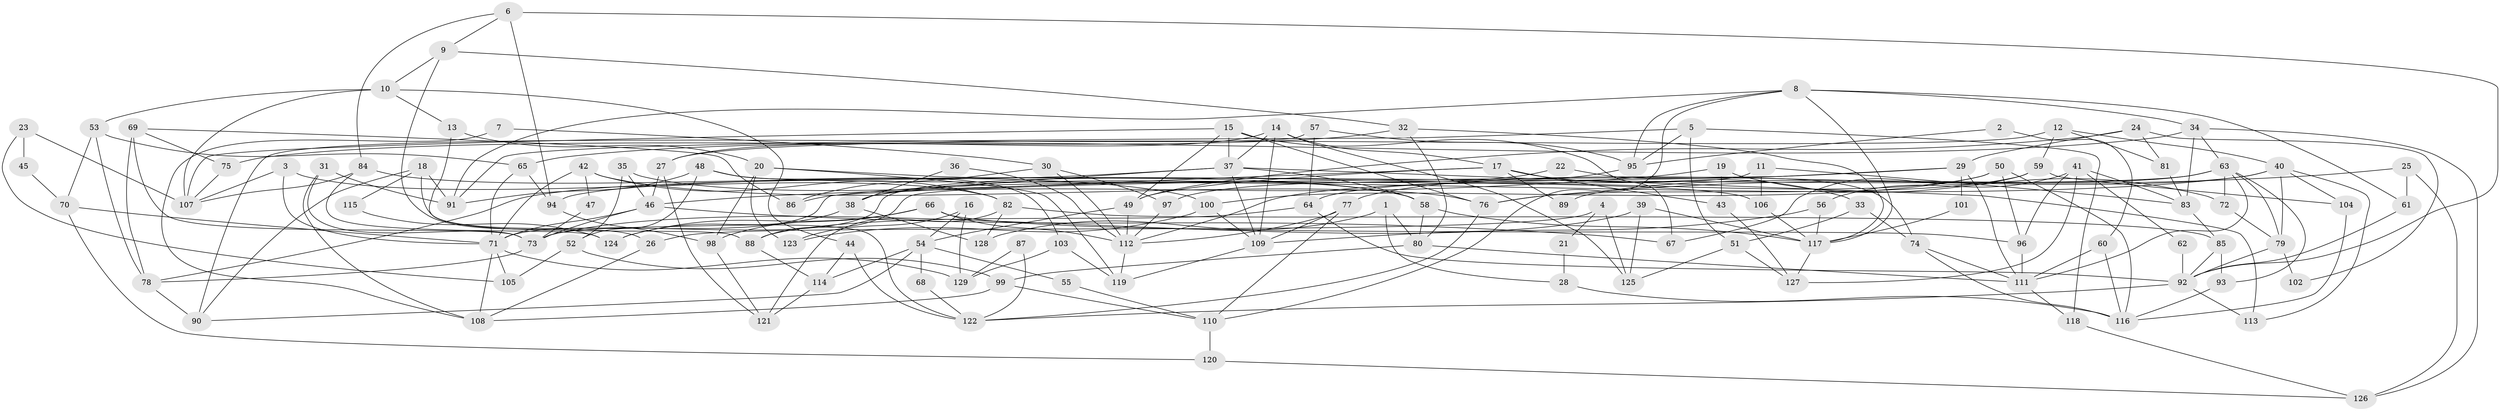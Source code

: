 // coarse degree distribution, {6: 0.17647058823529413, 3: 0.16470588235294117, 5: 0.1411764705882353, 4: 0.17647058823529413, 2: 0.11764705882352941, 7: 0.10588235294117647, 9: 0.058823529411764705, 8: 0.03529411764705882, 11: 0.023529411764705882}
// Generated by graph-tools (version 1.1) at 2025/52/02/27/25 19:52:08]
// undirected, 129 vertices, 258 edges
graph export_dot {
graph [start="1"]
  node [color=gray90,style=filled];
  1;
  2;
  3;
  4;
  5;
  6;
  7;
  8;
  9;
  10;
  11;
  12;
  13;
  14;
  15;
  16;
  17;
  18;
  19;
  20;
  21;
  22;
  23;
  24;
  25;
  26;
  27;
  28;
  29;
  30;
  31;
  32;
  33;
  34;
  35;
  36;
  37;
  38;
  39;
  40;
  41;
  42;
  43;
  44;
  45;
  46;
  47;
  48;
  49;
  50;
  51;
  52;
  53;
  54;
  55;
  56;
  57;
  58;
  59;
  60;
  61;
  62;
  63;
  64;
  65;
  66;
  67;
  68;
  69;
  70;
  71;
  72;
  73;
  74;
  75;
  76;
  77;
  78;
  79;
  80;
  81;
  82;
  83;
  84;
  85;
  86;
  87;
  88;
  89;
  90;
  91;
  92;
  93;
  94;
  95;
  96;
  97;
  98;
  99;
  100;
  101;
  102;
  103;
  104;
  105;
  106;
  107;
  108;
  109;
  110;
  111;
  112;
  113;
  114;
  115;
  116;
  117;
  118;
  119;
  120;
  121;
  122;
  123;
  124;
  125;
  126;
  127;
  128;
  129;
  1 -- 128;
  1 -- 80;
  1 -- 28;
  2 -- 95;
  2 -- 60;
  3 -- 82;
  3 -- 71;
  3 -- 107;
  4 -- 125;
  4 -- 26;
  4 -- 21;
  5 -- 51;
  5 -- 118;
  5 -- 91;
  5 -- 95;
  6 -- 92;
  6 -- 9;
  6 -- 84;
  6 -- 94;
  7 -- 108;
  7 -- 30;
  8 -- 34;
  8 -- 91;
  8 -- 61;
  8 -- 95;
  8 -- 110;
  8 -- 117;
  9 -- 32;
  9 -- 10;
  9 -- 26;
  10 -- 13;
  10 -- 107;
  10 -- 44;
  10 -- 53;
  11 -- 83;
  11 -- 73;
  11 -- 106;
  12 -- 27;
  12 -- 40;
  12 -- 59;
  12 -- 81;
  13 -- 88;
  13 -- 20;
  14 -- 37;
  14 -- 17;
  14 -- 27;
  14 -- 109;
  14 -- 125;
  15 -- 37;
  15 -- 49;
  15 -- 67;
  15 -- 76;
  15 -- 107;
  16 -- 123;
  16 -- 54;
  16 -- 129;
  17 -- 33;
  17 -- 71;
  17 -- 43;
  17 -- 49;
  17 -- 89;
  18 -- 90;
  18 -- 91;
  18 -- 115;
  18 -- 122;
  19 -- 72;
  19 -- 46;
  19 -- 43;
  20 -- 119;
  20 -- 58;
  20 -- 98;
  20 -- 123;
  21 -- 28;
  22 -- 38;
  22 -- 74;
  23 -- 107;
  23 -- 105;
  23 -- 45;
  24 -- 49;
  24 -- 81;
  24 -- 29;
  24 -- 102;
  25 -- 76;
  25 -- 61;
  25 -- 126;
  26 -- 108;
  27 -- 46;
  27 -- 121;
  28 -- 116;
  29 -- 88;
  29 -- 101;
  29 -- 111;
  29 -- 112;
  30 -- 97;
  30 -- 112;
  30 -- 86;
  31 -- 73;
  31 -- 108;
  31 -- 91;
  32 -- 75;
  32 -- 117;
  32 -- 80;
  33 -- 74;
  33 -- 51;
  34 -- 65;
  34 -- 126;
  34 -- 63;
  34 -- 83;
  35 -- 58;
  35 -- 52;
  35 -- 46;
  36 -- 112;
  36 -- 38;
  37 -- 109;
  37 -- 78;
  37 -- 38;
  37 -- 58;
  37 -- 113;
  38 -- 124;
  38 -- 128;
  39 -- 117;
  39 -- 73;
  39 -- 125;
  40 -- 104;
  40 -- 113;
  40 -- 77;
  40 -- 79;
  40 -- 86;
  41 -- 127;
  41 -- 96;
  41 -- 56;
  41 -- 62;
  41 -- 83;
  42 -- 71;
  42 -- 76;
  42 -- 47;
  42 -- 82;
  43 -- 127;
  44 -- 122;
  44 -- 114;
  45 -- 70;
  46 -- 67;
  46 -- 71;
  46 -- 73;
  47 -- 73;
  48 -- 106;
  48 -- 91;
  48 -- 52;
  48 -- 103;
  49 -- 112;
  49 -- 54;
  50 -- 100;
  50 -- 96;
  50 -- 64;
  50 -- 116;
  51 -- 125;
  51 -- 127;
  52 -- 99;
  52 -- 105;
  53 -- 65;
  53 -- 70;
  53 -- 78;
  54 -- 114;
  54 -- 55;
  54 -- 68;
  54 -- 90;
  55 -- 110;
  56 -- 117;
  56 -- 109;
  57 -- 90;
  57 -- 95;
  57 -- 64;
  58 -- 80;
  58 -- 117;
  59 -- 76;
  59 -- 67;
  59 -- 104;
  60 -- 111;
  60 -- 116;
  61 -- 92;
  62 -- 92;
  63 -- 94;
  63 -- 72;
  63 -- 79;
  63 -- 89;
  63 -- 93;
  63 -- 111;
  64 -- 88;
  64 -- 92;
  65 -- 71;
  65 -- 94;
  66 -- 112;
  66 -- 98;
  66 -- 96;
  66 -- 124;
  68 -- 122;
  69 -- 73;
  69 -- 86;
  69 -- 75;
  69 -- 78;
  70 -- 71;
  70 -- 120;
  71 -- 129;
  71 -- 105;
  71 -- 108;
  72 -- 79;
  73 -- 78;
  74 -- 111;
  74 -- 116;
  75 -- 107;
  76 -- 122;
  77 -- 109;
  77 -- 110;
  77 -- 112;
  78 -- 90;
  79 -- 92;
  79 -- 102;
  80 -- 111;
  80 -- 99;
  81 -- 83;
  82 -- 85;
  82 -- 121;
  82 -- 128;
  83 -- 85;
  84 -- 107;
  84 -- 100;
  84 -- 124;
  85 -- 92;
  85 -- 93;
  87 -- 122;
  87 -- 129;
  88 -- 114;
  92 -- 113;
  92 -- 122;
  93 -- 116;
  94 -- 98;
  95 -- 97;
  96 -- 111;
  97 -- 112;
  98 -- 121;
  99 -- 110;
  99 -- 108;
  100 -- 109;
  100 -- 123;
  101 -- 117;
  103 -- 119;
  103 -- 129;
  104 -- 116;
  106 -- 117;
  109 -- 119;
  110 -- 120;
  111 -- 118;
  112 -- 119;
  114 -- 121;
  115 -- 124;
  117 -- 127;
  118 -- 126;
  120 -- 126;
}
